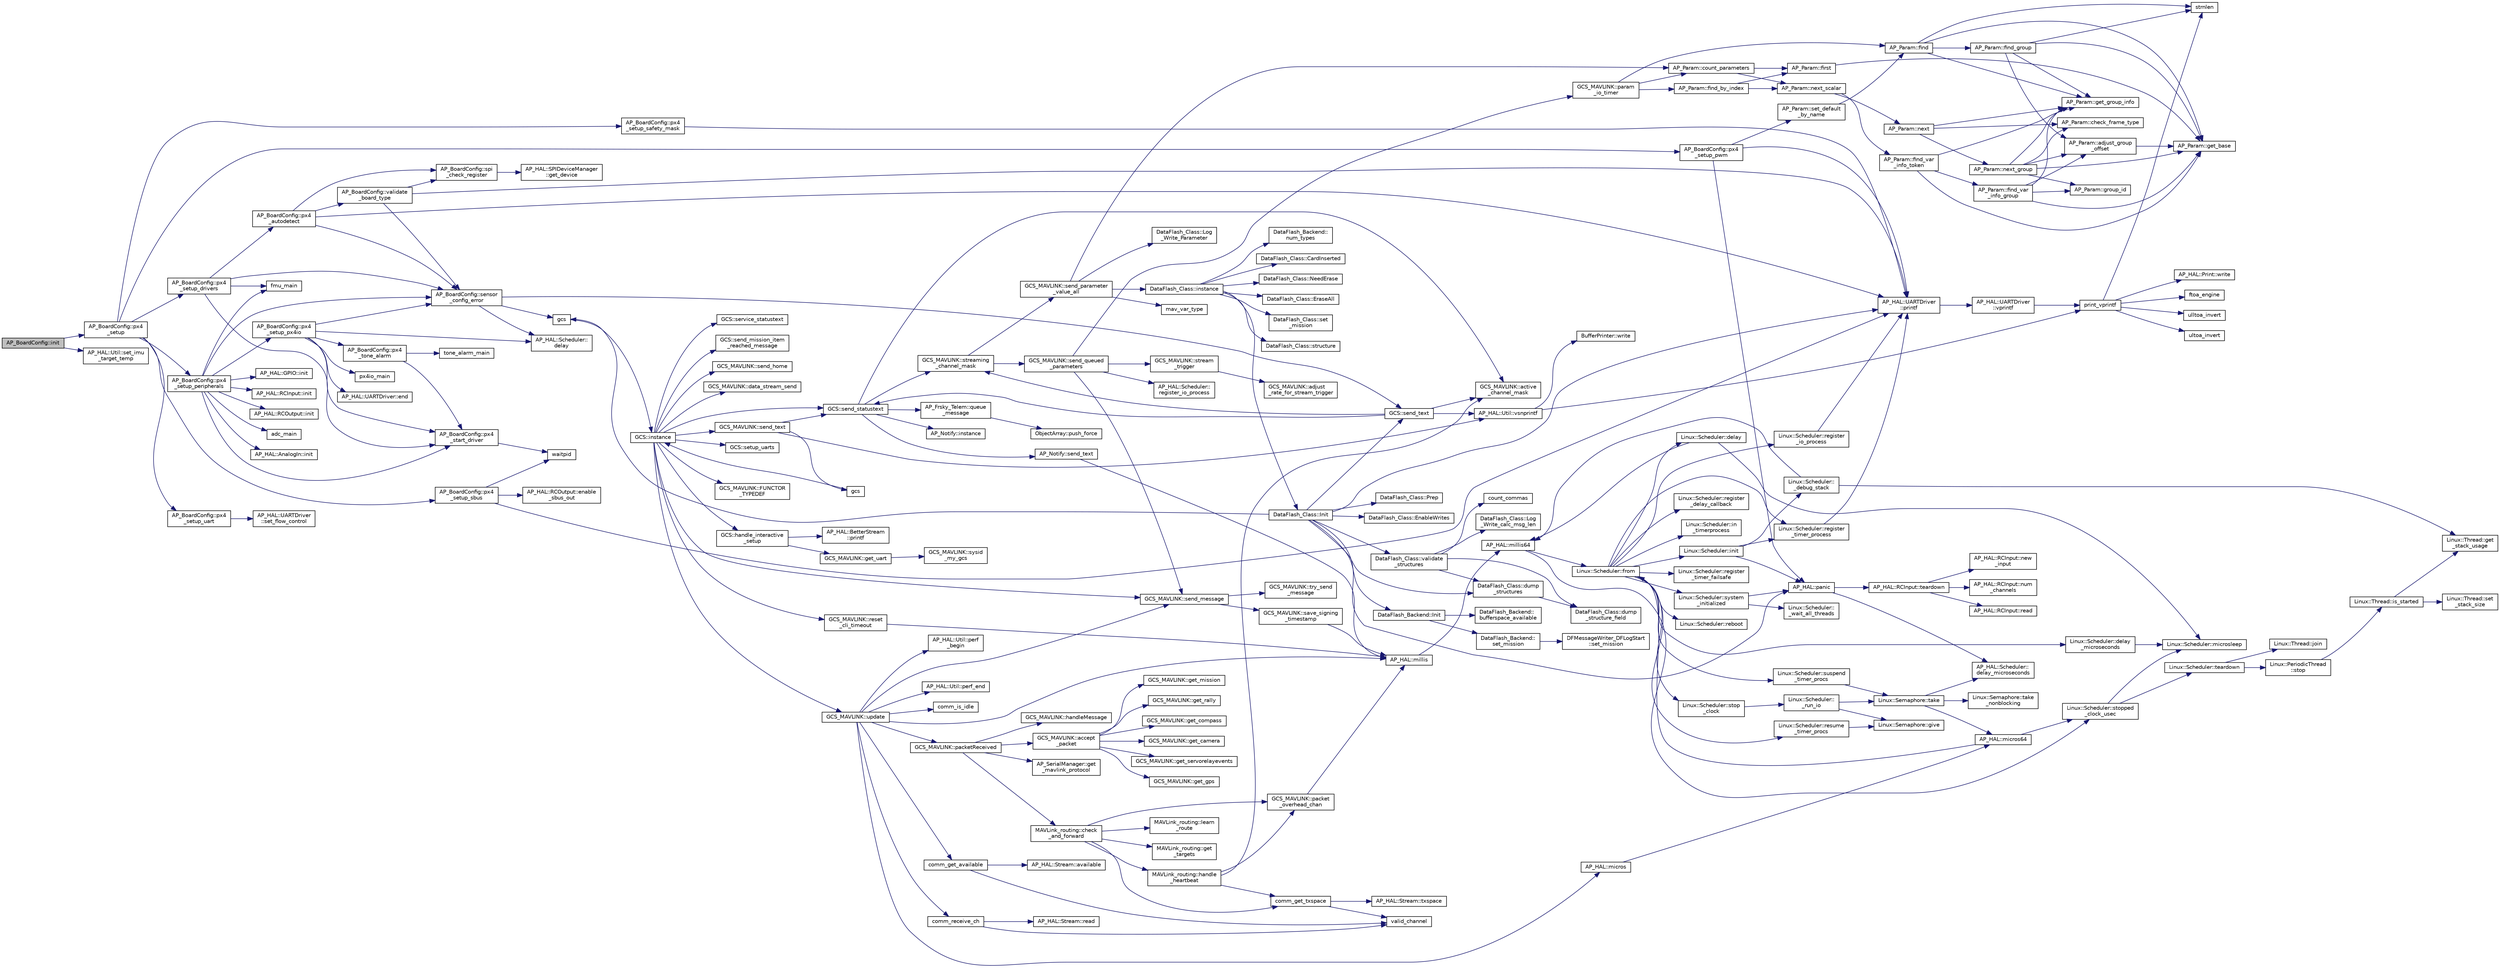 digraph "AP_BoardConfig::init"
{
 // INTERACTIVE_SVG=YES
  edge [fontname="Helvetica",fontsize="10",labelfontname="Helvetica",labelfontsize="10"];
  node [fontname="Helvetica",fontsize="10",shape=record];
  rankdir="LR";
  Node1 [label="AP_BoardConfig::init",height=0.2,width=0.4,color="black", fillcolor="grey75", style="filled", fontcolor="black"];
  Node1 -> Node2 [color="midnightblue",fontsize="10",style="solid",fontname="Helvetica"];
  Node2 [label="AP_BoardConfig::px4\l_setup",height=0.2,width=0.4,color="black", fillcolor="white", style="filled",URL="$classAP__BoardConfig.html#acc8c8524ca7415a823bb446a8a09d1f1"];
  Node2 -> Node3 [color="midnightblue",fontsize="10",style="solid",fontname="Helvetica"];
  Node3 [label="AP_BoardConfig::px4\l_setup_peripherals",height=0.2,width=0.4,color="black", fillcolor="white", style="filled",URL="$classAP__BoardConfig.html#abf10a9f4d43760ea3311c4bd22e6205f"];
  Node3 -> Node4 [color="midnightblue",fontsize="10",style="solid",fontname="Helvetica"];
  Node4 [label="AP_BoardConfig::px4\l_start_driver",height=0.2,width=0.4,color="black", fillcolor="white", style="filled",URL="$classAP__BoardConfig.html#aa4196422a112564ccbf73a187612161b"];
  Node4 -> Node5 [color="midnightblue",fontsize="10",style="solid",fontname="Helvetica"];
  Node5 [label="waitpid",height=0.2,width=0.4,color="black", fillcolor="white", style="filled",URL="$px4__drivers_8cpp.html#a67e33e859118467671c7d17a210d834b"];
  Node3 -> Node6 [color="midnightblue",fontsize="10",style="solid",fontname="Helvetica"];
  Node6 [label="adc_main",height=0.2,width=0.4,color="black", fillcolor="white", style="filled",URL="$px4__drivers_8cpp.html#a10cc30e1079081712184d166fe387a32"];
  Node3 -> Node7 [color="midnightblue",fontsize="10",style="solid",fontname="Helvetica"];
  Node7 [label="AP_HAL::AnalogIn::init",height=0.2,width=0.4,color="black", fillcolor="white", style="filled",URL="$classAP__HAL_1_1AnalogIn.html#ab77f4d405cd67ff9321b6d7db412ebbb"];
  Node3 -> Node8 [color="midnightblue",fontsize="10",style="solid",fontname="Helvetica"];
  Node8 [label="AP_BoardConfig::sensor\l_config_error",height=0.2,width=0.4,color="black", fillcolor="white", style="filled",URL="$classAP__BoardConfig.html#ab7d977aecbbe7090266bee755bf2cc32"];
  Node8 -> Node9 [color="midnightblue",fontsize="10",style="solid",fontname="Helvetica"];
  Node9 [label="gcs",height=0.2,width=0.4,color="black", fillcolor="white", style="filled",URL="$GCS_8h.html#a1d3cc361b864ddf64a44c12ab3bd044e"];
  Node9 -> Node10 [color="midnightblue",fontsize="10",style="solid",fontname="Helvetica"];
  Node10 [label="GCS::instance",height=0.2,width=0.4,color="black", fillcolor="white", style="filled",URL="$classGCS.html#ae4cc34bdfabd2de4587d3553e6b4582d"];
  Node10 -> Node11 [color="midnightblue",fontsize="10",style="solid",fontname="Helvetica"];
  Node11 [label="GCS_MAVLINK::send_text",height=0.2,width=0.4,color="black", fillcolor="white", style="filled",URL="$structGCS__MAVLINK.html#a4a140f70e82bd456931afdfe045d610b"];
  Node11 -> Node12 [color="midnightblue",fontsize="10",style="solid",fontname="Helvetica"];
  Node12 [label="AP_HAL::Util::vsnprintf",height=0.2,width=0.4,color="black", fillcolor="white", style="filled",URL="$classAP__HAL_1_1Util.html#ac57ef0a9815cd597ad5cab5d6c31c6c8"];
  Node12 -> Node13 [color="midnightblue",fontsize="10",style="solid",fontname="Helvetica"];
  Node13 [label="print_vprintf",height=0.2,width=0.4,color="black", fillcolor="white", style="filled",URL="$print__vprintf_8cpp.html#a1534eaeab54696df96975b56d9f49212"];
  Node13 -> Node14 [color="midnightblue",fontsize="10",style="solid",fontname="Helvetica"];
  Node14 [label="AP_HAL::Print::write",height=0.2,width=0.4,color="black", fillcolor="white", style="filled",URL="$classAP__HAL_1_1Print.html#acc65391952a43334f8f5c9bef341f501"];
  Node13 -> Node15 [color="midnightblue",fontsize="10",style="solid",fontname="Helvetica"];
  Node15 [label="ftoa_engine",height=0.2,width=0.4,color="black", fillcolor="white", style="filled",URL="$ftoa__engine_8cpp.html#a1c28234da8f20b43c85890d4bb452947"];
  Node13 -> Node16 [color="midnightblue",fontsize="10",style="solid",fontname="Helvetica"];
  Node16 [label="strnlen",height=0.2,width=0.4,color="black", fillcolor="white", style="filled",URL="$replace_8cpp.html#a880bcc7b85a09e6254691bebd5344b51"];
  Node13 -> Node17 [color="midnightblue",fontsize="10",style="solid",fontname="Helvetica"];
  Node17 [label="ulltoa_invert",height=0.2,width=0.4,color="black", fillcolor="white", style="filled",URL="$utoa__invert_8cpp.html#a34926f552460b47c414ec4d83b32815c"];
  Node13 -> Node18 [color="midnightblue",fontsize="10",style="solid",fontname="Helvetica"];
  Node18 [label="ultoa_invert",height=0.2,width=0.4,color="black", fillcolor="white", style="filled",URL="$utoa__invert_8cpp.html#a5d99bba8e697c1e11da489d88fca8559"];
  Node12 -> Node19 [color="midnightblue",fontsize="10",style="solid",fontname="Helvetica"];
  Node19 [label="BufferPrinter::write",height=0.2,width=0.4,color="black", fillcolor="white", style="filled",URL="$classBufferPrinter.html#a0b98d7f59a6591097d2011d68359b8a0"];
  Node11 -> Node20 [color="midnightblue",fontsize="10",style="solid",fontname="Helvetica"];
  Node20 [label="gcs",height=0.2,width=0.4,color="black", fillcolor="white", style="filled",URL="$GCS__Common_8cpp.html#a1d3cc361b864ddf64a44c12ab3bd044e"];
  Node20 -> Node10 [color="midnightblue",fontsize="10",style="solid",fontname="Helvetica"];
  Node11 -> Node21 [color="midnightblue",fontsize="10",style="solid",fontname="Helvetica"];
  Node21 [label="GCS::send_statustext",height=0.2,width=0.4,color="black", fillcolor="white", style="filled",URL="$classGCS.html#a313e604179053ea42415b1c9289f13cd"];
  Node21 -> Node22 [color="midnightblue",fontsize="10",style="solid",fontname="Helvetica"];
  Node22 [label="AP_Frsky_Telem::queue\l_message",height=0.2,width=0.4,color="black", fillcolor="white", style="filled",URL="$classAP__Frsky__Telem.html#aef21b9f33af863589feda48a23877380"];
  Node22 -> Node23 [color="midnightblue",fontsize="10",style="solid",fontname="Helvetica"];
  Node23 [label="ObjectArray::push_force",height=0.2,width=0.4,color="black", fillcolor="white", style="filled",URL="$classObjectArray.html#aec1630ad862991767b30ae80a71a26ea"];
  Node21 -> Node24 [color="midnightblue",fontsize="10",style="solid",fontname="Helvetica"];
  Node24 [label="GCS_MAVLINK::active\l_channel_mask",height=0.2,width=0.4,color="black", fillcolor="white", style="filled",URL="$structGCS__MAVLINK.html#acad5b4ab40c7b7486392f07193ce4190"];
  Node21 -> Node25 [color="midnightblue",fontsize="10",style="solid",fontname="Helvetica"];
  Node25 [label="GCS_MAVLINK::streaming\l_channel_mask",height=0.2,width=0.4,color="black", fillcolor="white", style="filled",URL="$structGCS__MAVLINK.html#af948c4a65f98679941885e2c7cc12ac5"];
  Node25 -> Node26 [color="midnightblue",fontsize="10",style="solid",fontname="Helvetica"];
  Node26 [label="GCS_MAVLINK::send_parameter\l_value_all",height=0.2,width=0.4,color="black", fillcolor="white", style="filled",URL="$structGCS__MAVLINK.html#a1b0f7429c8fb152e17cd5fc0ff0d9267"];
  Node26 -> Node27 [color="midnightblue",fontsize="10",style="solid",fontname="Helvetica"];
  Node27 [label="mav_var_type",height=0.2,width=0.4,color="black", fillcolor="white", style="filled",URL="$GCS__MAVLink_8cpp.html#a4952a82a239f8f856c59724eb66847a2"];
  Node26 -> Node28 [color="midnightblue",fontsize="10",style="solid",fontname="Helvetica"];
  Node28 [label="AP_Param::count_parameters",height=0.2,width=0.4,color="black", fillcolor="white", style="filled",URL="$classAP__Param.html#a0819a26c7b80edb7a245036d1303cc75"];
  Node28 -> Node29 [color="midnightblue",fontsize="10",style="solid",fontname="Helvetica"];
  Node29 [label="AP_Param::first",height=0.2,width=0.4,color="black", fillcolor="white", style="filled",URL="$classAP__Param.html#adc0c44f152f0e3cbb12703b2a58d8f6b"];
  Node29 -> Node30 [color="midnightblue",fontsize="10",style="solid",fontname="Helvetica"];
  Node30 [label="AP_Param::get_base",height=0.2,width=0.4,color="black", fillcolor="white", style="filled",URL="$classAP__Param.html#a1dcc7820ea51e29cfb762387a9212818"];
  Node28 -> Node31 [color="midnightblue",fontsize="10",style="solid",fontname="Helvetica"];
  Node31 [label="AP_Param::next_scalar",height=0.2,width=0.4,color="black", fillcolor="white", style="filled",URL="$classAP__Param.html#a8cf8477edefdb6a0b2173d8229894173"];
  Node31 -> Node32 [color="midnightblue",fontsize="10",style="solid",fontname="Helvetica"];
  Node32 [label="AP_Param::next",height=0.2,width=0.4,color="black", fillcolor="white", style="filled",URL="$classAP__Param.html#ae329f47d0829a6ca578562fbec2d7383"];
  Node32 -> Node33 [color="midnightblue",fontsize="10",style="solid",fontname="Helvetica"];
  Node33 [label="AP_Param::check_frame_type",height=0.2,width=0.4,color="black", fillcolor="white", style="filled",URL="$classAP__Param.html#af535cde8cb54b9c361e199b2161980e7"];
  Node32 -> Node34 [color="midnightblue",fontsize="10",style="solid",fontname="Helvetica"];
  Node34 [label="AP_Param::get_group_info",height=0.2,width=0.4,color="black", fillcolor="white", style="filled",URL="$classAP__Param.html#a69baa95e011c7a8c4a29625c558c5501",tooltip="get group_info pointer based on flags "];
  Node32 -> Node35 [color="midnightblue",fontsize="10",style="solid",fontname="Helvetica"];
  Node35 [label="AP_Param::next_group",height=0.2,width=0.4,color="black", fillcolor="white", style="filled",URL="$classAP__Param.html#a17601b9ec7791da2904e07683e059e11"];
  Node35 -> Node33 [color="midnightblue",fontsize="10",style="solid",fontname="Helvetica"];
  Node35 -> Node34 [color="midnightblue",fontsize="10",style="solid",fontname="Helvetica"];
  Node35 -> Node36 [color="midnightblue",fontsize="10",style="solid",fontname="Helvetica"];
  Node36 [label="AP_Param::adjust_group\l_offset",height=0.2,width=0.4,color="black", fillcolor="white", style="filled",URL="$classAP__Param.html#aa8b43d95bca6adbf5497e8102cf73857"];
  Node36 -> Node30 [color="midnightblue",fontsize="10",style="solid",fontname="Helvetica"];
  Node35 -> Node37 [color="midnightblue",fontsize="10",style="solid",fontname="Helvetica"];
  Node37 [label="AP_Param::group_id",height=0.2,width=0.4,color="black", fillcolor="white", style="filled",URL="$classAP__Param.html#a90f6be43b427d44475380211164f8292"];
  Node35 -> Node30 [color="midnightblue",fontsize="10",style="solid",fontname="Helvetica"];
  Node31 -> Node38 [color="midnightblue",fontsize="10",style="solid",fontname="Helvetica"];
  Node38 [label="AP_Param::find_var\l_info_token",height=0.2,width=0.4,color="black", fillcolor="white", style="filled",URL="$classAP__Param.html#aa2638d3b9db28506452fc121c7faa7ff"];
  Node38 -> Node30 [color="midnightblue",fontsize="10",style="solid",fontname="Helvetica"];
  Node38 -> Node34 [color="midnightblue",fontsize="10",style="solid",fontname="Helvetica"];
  Node38 -> Node39 [color="midnightblue",fontsize="10",style="solid",fontname="Helvetica"];
  Node39 [label="AP_Param::find_var\l_info_group",height=0.2,width=0.4,color="black", fillcolor="white", style="filled",URL="$classAP__Param.html#a0a5b0b035c7d17569e4a814f20f00985"];
  Node39 -> Node30 [color="midnightblue",fontsize="10",style="solid",fontname="Helvetica"];
  Node39 -> Node34 [color="midnightblue",fontsize="10",style="solid",fontname="Helvetica"];
  Node39 -> Node36 [color="midnightblue",fontsize="10",style="solid",fontname="Helvetica"];
  Node39 -> Node37 [color="midnightblue",fontsize="10",style="solid",fontname="Helvetica"];
  Node26 -> Node40 [color="midnightblue",fontsize="10",style="solid",fontname="Helvetica"];
  Node40 [label="DataFlash_Class::instance",height=0.2,width=0.4,color="black", fillcolor="white", style="filled",URL="$classDataFlash__Class.html#af898b7f68e05b5d2a6eaf53d2c178983"];
  Node40 -> Node41 [color="midnightblue",fontsize="10",style="solid",fontname="Helvetica"];
  Node41 [label="DataFlash_Class::set\l_mission",height=0.2,width=0.4,color="black", fillcolor="white", style="filled",URL="$classDataFlash__Class.html#a95bf3cac993c1ee326acc6447e99d875"];
  Node40 -> Node42 [color="midnightblue",fontsize="10",style="solid",fontname="Helvetica"];
  Node42 [label="DataFlash_Class::Init",height=0.2,width=0.4,color="black", fillcolor="white", style="filled",URL="$classDataFlash__Class.html#aabebe7ff9db07e2890274fceaa81b063"];
  Node42 -> Node9 [color="midnightblue",fontsize="10",style="solid",fontname="Helvetica"];
  Node42 -> Node43 [color="midnightblue",fontsize="10",style="solid",fontname="Helvetica"];
  Node43 [label="GCS::send_text",height=0.2,width=0.4,color="black", fillcolor="white", style="filled",URL="$classGCS.html#a9866f3484283db744409e40719cef765"];
  Node43 -> Node12 [color="midnightblue",fontsize="10",style="solid",fontname="Helvetica"];
  Node43 -> Node21 [color="midnightblue",fontsize="10",style="solid",fontname="Helvetica"];
  Node43 -> Node24 [color="midnightblue",fontsize="10",style="solid",fontname="Helvetica"];
  Node43 -> Node25 [color="midnightblue",fontsize="10",style="solid",fontname="Helvetica"];
  Node42 -> Node44 [color="midnightblue",fontsize="10",style="solid",fontname="Helvetica"];
  Node44 [label="DataFlash_Class::validate\l_structures",height=0.2,width=0.4,color="black", fillcolor="white", style="filled",URL="$classDataFlash__Class.html#a7193ed9ff821c5c537bc8d68c8b53cbc"];
  Node44 -> Node45 [color="midnightblue",fontsize="10",style="solid",fontname="Helvetica"];
  Node45 [label="count_commas",height=0.2,width=0.4,color="black", fillcolor="white", style="filled",URL="$DataFlash_8cpp.html#a6c29cfdd6f10b5426f57e67da4d1263a",tooltip="return the number of commas present in string "];
  Node44 -> Node46 [color="midnightblue",fontsize="10",style="solid",fontname="Helvetica"];
  Node46 [label="DataFlash_Class::Log\l_Write_calc_msg_len",height=0.2,width=0.4,color="black", fillcolor="white", style="filled",URL="$classDataFlash__Class.html#a474e87959e63149998c6e28e4f723f1b"];
  Node44 -> Node47 [color="midnightblue",fontsize="10",style="solid",fontname="Helvetica"];
  Node47 [label="DataFlash_Class::dump\l_structure_field",height=0.2,width=0.4,color="black", fillcolor="white", style="filled",URL="$classDataFlash__Class.html#a90ed3e76e30196abd83824a4cddb465f",tooltip="pretty-print field information from a log structure "];
  Node44 -> Node48 [color="midnightblue",fontsize="10",style="solid",fontname="Helvetica"];
  Node48 [label="DataFlash_Class::dump\l_structures",height=0.2,width=0.4,color="black", fillcolor="white", style="filled",URL="$classDataFlash__Class.html#a4e8559ffac5b33cfd3e4a39b78d2ff50"];
  Node48 -> Node47 [color="midnightblue",fontsize="10",style="solid",fontname="Helvetica"];
  Node42 -> Node48 [color="midnightblue",fontsize="10",style="solid",fontname="Helvetica"];
  Node42 -> Node49 [color="midnightblue",fontsize="10",style="solid",fontname="Helvetica"];
  Node49 [label="AP_HAL::panic",height=0.2,width=0.4,color="black", fillcolor="white", style="filled",URL="$namespaceAP__HAL.html#a71832f03d849a0c088f04fc98d3c8143"];
  Node49 -> Node50 [color="midnightblue",fontsize="10",style="solid",fontname="Helvetica"];
  Node50 [label="AP_HAL::RCInput::teardown",height=0.2,width=0.4,color="black", fillcolor="white", style="filled",URL="$classAP__HAL_1_1RCInput.html#a2bea13d38f2b9ae8bf5193a3a69f0a31"];
  Node50 -> Node51 [color="midnightblue",fontsize="10",style="solid",fontname="Helvetica"];
  Node51 [label="AP_HAL::RCInput::new\l_input",height=0.2,width=0.4,color="black", fillcolor="white", style="filled",URL="$classAP__HAL_1_1RCInput.html#aee1fade33080edef83dd7db0fad0f7da"];
  Node50 -> Node52 [color="midnightblue",fontsize="10",style="solid",fontname="Helvetica"];
  Node52 [label="AP_HAL::RCInput::num\l_channels",height=0.2,width=0.4,color="black", fillcolor="white", style="filled",URL="$classAP__HAL_1_1RCInput.html#ae55f959c6115c1f41783af3a2b6c4fcd"];
  Node50 -> Node53 [color="midnightblue",fontsize="10",style="solid",fontname="Helvetica"];
  Node53 [label="AP_HAL::RCInput::read",height=0.2,width=0.4,color="black", fillcolor="white", style="filled",URL="$classAP__HAL_1_1RCInput.html#a078fd7e6d2e6a899009ec674a8e03498"];
  Node49 -> Node54 [color="midnightblue",fontsize="10",style="solid",fontname="Helvetica"];
  Node54 [label="AP_HAL::Scheduler::\ldelay_microseconds",height=0.2,width=0.4,color="black", fillcolor="white", style="filled",URL="$classAP__HAL_1_1Scheduler.html#a78c4f1b1f192ac1c99544b6cc8f099b0"];
  Node42 -> Node55 [color="midnightblue",fontsize="10",style="solid",fontname="Helvetica"];
  Node55 [label="AP_HAL::UARTDriver\l::printf",height=0.2,width=0.4,color="black", fillcolor="white", style="filled",URL="$classAP__HAL_1_1UARTDriver.html#a6ceedc792594e59fc7d80b39a435f027"];
  Node55 -> Node56 [color="midnightblue",fontsize="10",style="solid",fontname="Helvetica"];
  Node56 [label="AP_HAL::UARTDriver\l::vprintf",height=0.2,width=0.4,color="black", fillcolor="white", style="filled",URL="$classAP__HAL_1_1UARTDriver.html#aa8abfb6d6641299472c29ac1edde559f"];
  Node56 -> Node13 [color="midnightblue",fontsize="10",style="solid",fontname="Helvetica"];
  Node42 -> Node57 [color="midnightblue",fontsize="10",style="solid",fontname="Helvetica"];
  Node57 [label="DataFlash_Backend::Init",height=0.2,width=0.4,color="black", fillcolor="white", style="filled",URL="$classDataFlash__Backend.html#aff10c329f79c1bdaedbc6fdf4028c2a5"];
  Node57 -> Node58 [color="midnightblue",fontsize="10",style="solid",fontname="Helvetica"];
  Node58 [label="DataFlash_Backend::\lset_mission",height=0.2,width=0.4,color="black", fillcolor="white", style="filled",URL="$classDataFlash__Backend.html#a0d81b33bb8560bac27b7395e58045a76"];
  Node58 -> Node59 [color="midnightblue",fontsize="10",style="solid",fontname="Helvetica"];
  Node59 [label="DFMessageWriter_DFLogStart\l::set_mission",height=0.2,width=0.4,color="black", fillcolor="white", style="filled",URL="$classDFMessageWriter__DFLogStart.html#a8584b1fa0775b7ff593a1760f5461074"];
  Node57 -> Node60 [color="midnightblue",fontsize="10",style="solid",fontname="Helvetica"];
  Node60 [label="DataFlash_Backend::\lbufferspace_available",height=0.2,width=0.4,color="black", fillcolor="white", style="filled",URL="$classDataFlash__Backend.html#a225465cb83db429757bbbf224796ed8f"];
  Node42 -> Node61 [color="midnightblue",fontsize="10",style="solid",fontname="Helvetica"];
  Node61 [label="DataFlash_Class::Prep",height=0.2,width=0.4,color="black", fillcolor="white", style="filled",URL="$classDataFlash__Class.html#a65077b33c55004bee38cd4a6ca6ae489"];
  Node42 -> Node62 [color="midnightblue",fontsize="10",style="solid",fontname="Helvetica"];
  Node62 [label="DataFlash_Class::EnableWrites",height=0.2,width=0.4,color="black", fillcolor="white", style="filled",URL="$classDataFlash__Class.html#ae85a3c49d2883b975376baaab5ab958f"];
  Node40 -> Node63 [color="midnightblue",fontsize="10",style="solid",fontname="Helvetica"];
  Node63 [label="DataFlash_Class::structure",height=0.2,width=0.4,color="black", fillcolor="white", style="filled",URL="$classDataFlash__Class.html#a7ac0e748bbc5c6e72645bb6245257600"];
  Node40 -> Node64 [color="midnightblue",fontsize="10",style="solid",fontname="Helvetica"];
  Node64 [label="DataFlash_Backend::\lnum_types",height=0.2,width=0.4,color="black", fillcolor="white", style="filled",URL="$classDataFlash__Backend.html#a33e7a1703d68bd91ac6782bb10b209f8"];
  Node40 -> Node65 [color="midnightblue",fontsize="10",style="solid",fontname="Helvetica"];
  Node65 [label="DataFlash_Class::CardInserted",height=0.2,width=0.4,color="black", fillcolor="white", style="filled",URL="$classDataFlash__Class.html#a1d18bc15f196f1deb794f9ebd4878da8"];
  Node40 -> Node66 [color="midnightblue",fontsize="10",style="solid",fontname="Helvetica"];
  Node66 [label="DataFlash_Class::NeedErase",height=0.2,width=0.4,color="black", fillcolor="white", style="filled",URL="$classDataFlash__Class.html#a803c6dd673a2eaac58eea2012e57ea17"];
  Node40 -> Node67 [color="midnightblue",fontsize="10",style="solid",fontname="Helvetica"];
  Node67 [label="DataFlash_Class::EraseAll",height=0.2,width=0.4,color="black", fillcolor="white", style="filled",URL="$classDataFlash__Class.html#a53a4a975a3813e9f58ddaaa3b5865a4a"];
  Node26 -> Node68 [color="midnightblue",fontsize="10",style="solid",fontname="Helvetica"];
  Node68 [label="DataFlash_Class::Log\l_Write_Parameter",height=0.2,width=0.4,color="black", fillcolor="white", style="filled",URL="$classDataFlash__Class.html#a488ee9ba241f827fcb979dbccfdab76d"];
  Node25 -> Node69 [color="midnightblue",fontsize="10",style="solid",fontname="Helvetica"];
  Node69 [label="GCS_MAVLINK::send_queued\l_parameters",height=0.2,width=0.4,color="black", fillcolor="white", style="filled",URL="$structGCS__MAVLINK.html#a44943b0751244617b9c32c9f0af6a059"];
  Node69 -> Node70 [color="midnightblue",fontsize="10",style="solid",fontname="Helvetica"];
  Node70 [label="AP_HAL::Scheduler::\lregister_io_process",height=0.2,width=0.4,color="black", fillcolor="white", style="filled",URL="$classAP__HAL_1_1Scheduler.html#a51a2227b617f47e9638d7feb6cfdaba4"];
  Node69 -> Node71 [color="midnightblue",fontsize="10",style="solid",fontname="Helvetica"];
  Node71 [label="GCS_MAVLINK::param\l_io_timer",height=0.2,width=0.4,color="black", fillcolor="white", style="filled",URL="$structGCS__MAVLINK.html#aa618589386d5c8d7fd3ff554a3d91600"];
  Node71 -> Node28 [color="midnightblue",fontsize="10",style="solid",fontname="Helvetica"];
  Node71 -> Node72 [color="midnightblue",fontsize="10",style="solid",fontname="Helvetica"];
  Node72 [label="AP_Param::find_by_index",height=0.2,width=0.4,color="black", fillcolor="white", style="filled",URL="$classAP__Param.html#acab771c52831e63c3985007ff9f59330"];
  Node72 -> Node29 [color="midnightblue",fontsize="10",style="solid",fontname="Helvetica"];
  Node72 -> Node31 [color="midnightblue",fontsize="10",style="solid",fontname="Helvetica"];
  Node71 -> Node73 [color="midnightblue",fontsize="10",style="solid",fontname="Helvetica"];
  Node73 [label="AP_Param::find",height=0.2,width=0.4,color="black", fillcolor="white", style="filled",URL="$classAP__Param.html#a3e646a4ec73842265e47d9ccfe0ced9d"];
  Node73 -> Node16 [color="midnightblue",fontsize="10",style="solid",fontname="Helvetica"];
  Node73 -> Node34 [color="midnightblue",fontsize="10",style="solid",fontname="Helvetica"];
  Node73 -> Node74 [color="midnightblue",fontsize="10",style="solid",fontname="Helvetica"];
  Node74 [label="AP_Param::find_group",height=0.2,width=0.4,color="black", fillcolor="white", style="filled",URL="$classAP__Param.html#a6d02e2c94f578782f8f68ef0fec7a43d"];
  Node74 -> Node34 [color="midnightblue",fontsize="10",style="solid",fontname="Helvetica"];
  Node74 -> Node36 [color="midnightblue",fontsize="10",style="solid",fontname="Helvetica"];
  Node74 -> Node30 [color="midnightblue",fontsize="10",style="solid",fontname="Helvetica"];
  Node74 -> Node16 [color="midnightblue",fontsize="10",style="solid",fontname="Helvetica"];
  Node73 -> Node30 [color="midnightblue",fontsize="10",style="solid",fontname="Helvetica"];
  Node69 -> Node75 [color="midnightblue",fontsize="10",style="solid",fontname="Helvetica"];
  Node75 [label="GCS_MAVLINK::stream\l_trigger",height=0.2,width=0.4,color="black", fillcolor="white", style="filled",URL="$structGCS__MAVLINK.html#a651481da1e7defa4b9e88ad4a188421e"];
  Node75 -> Node76 [color="midnightblue",fontsize="10",style="solid",fontname="Helvetica"];
  Node76 [label="GCS_MAVLINK::adjust\l_rate_for_stream_trigger",height=0.2,width=0.4,color="black", fillcolor="white", style="filled",URL="$structGCS__MAVLINK.html#a5ac060854c41f1df8f2435168b89746e"];
  Node69 -> Node77 [color="midnightblue",fontsize="10",style="solid",fontname="Helvetica"];
  Node77 [label="GCS_MAVLINK::send_message",height=0.2,width=0.4,color="black", fillcolor="white", style="filled",URL="$structGCS__MAVLINK.html#a4902306dab46ff02b2296f99eb1f1c9c"];
  Node77 -> Node78 [color="midnightblue",fontsize="10",style="solid",fontname="Helvetica"];
  Node78 [label="GCS_MAVLINK::save_signing\l_timestamp",height=0.2,width=0.4,color="black", fillcolor="white", style="filled",URL="$structGCS__MAVLINK.html#a557b471724d4f126458757e0c4f54e78"];
  Node78 -> Node79 [color="midnightblue",fontsize="10",style="solid",fontname="Helvetica"];
  Node79 [label="AP_HAL::millis",height=0.2,width=0.4,color="black", fillcolor="white", style="filled",URL="$namespaceAP__HAL.html#a77dffbb18891996280308e21316ec186"];
  Node79 -> Node80 [color="midnightblue",fontsize="10",style="solid",fontname="Helvetica"];
  Node80 [label="AP_HAL::millis64",height=0.2,width=0.4,color="black", fillcolor="white", style="filled",URL="$namespaceAP__HAL.html#a59336c5fceaf28a76d1df1581a87a25d"];
  Node80 -> Node81 [color="midnightblue",fontsize="10",style="solid",fontname="Helvetica"];
  Node81 [label="Linux::Scheduler::from",height=0.2,width=0.4,color="black", fillcolor="white", style="filled",URL="$classLinux_1_1Scheduler.html#a53ecaae0fdc72f85bd57c4b0cff93653"];
  Node81 -> Node82 [color="midnightblue",fontsize="10",style="solid",fontname="Helvetica"];
  Node82 [label="Linux::Scheduler::init",height=0.2,width=0.4,color="black", fillcolor="white", style="filled",URL="$classLinux_1_1Scheduler.html#a3d77c332e051c28c83fb07757e7100bd"];
  Node82 -> Node49 [color="midnightblue",fontsize="10",style="solid",fontname="Helvetica"];
  Node82 -> Node83 [color="midnightblue",fontsize="10",style="solid",fontname="Helvetica"];
  Node83 [label="Linux::Scheduler::register\l_timer_process",height=0.2,width=0.4,color="black", fillcolor="white", style="filled",URL="$classLinux_1_1Scheduler.html#a02a34a123dfebaf360f7010745e1e646"];
  Node83 -> Node55 [color="midnightblue",fontsize="10",style="solid",fontname="Helvetica"];
  Node82 -> Node84 [color="midnightblue",fontsize="10",style="solid",fontname="Helvetica"];
  Node84 [label="Linux::Scheduler::\l_debug_stack",height=0.2,width=0.4,color="black", fillcolor="white", style="filled",URL="$classLinux_1_1Scheduler.html#a163eb7b285c95b1b1d036fc61d723910"];
  Node84 -> Node80 [color="midnightblue",fontsize="10",style="solid",fontname="Helvetica"];
  Node84 -> Node85 [color="midnightblue",fontsize="10",style="solid",fontname="Helvetica"];
  Node85 [label="Linux::Thread::get\l_stack_usage",height=0.2,width=0.4,color="black", fillcolor="white", style="filled",URL="$classLinux_1_1Thread.html#a6884970a0811ae21953c57fb98aa6e96"];
  Node81 -> Node86 [color="midnightblue",fontsize="10",style="solid",fontname="Helvetica"];
  Node86 [label="Linux::Scheduler::delay",height=0.2,width=0.4,color="black", fillcolor="white", style="filled",URL="$classLinux_1_1Scheduler.html#a14f3239ecbb9889823b20dc9de655c2f"];
  Node86 -> Node80 [color="midnightblue",fontsize="10",style="solid",fontname="Helvetica"];
  Node86 -> Node87 [color="midnightblue",fontsize="10",style="solid",fontname="Helvetica"];
  Node87 [label="Linux::Scheduler::microsleep",height=0.2,width=0.4,color="black", fillcolor="white", style="filled",URL="$classLinux_1_1Scheduler.html#a647872aff158b510c56862f51f951538"];
  Node81 -> Node88 [color="midnightblue",fontsize="10",style="solid",fontname="Helvetica"];
  Node88 [label="Linux::Scheduler::delay\l_microseconds",height=0.2,width=0.4,color="black", fillcolor="white", style="filled",URL="$classLinux_1_1Scheduler.html#a4cffd5bcba0175bf49c7aa75ff3bf09a"];
  Node88 -> Node87 [color="midnightblue",fontsize="10",style="solid",fontname="Helvetica"];
  Node81 -> Node89 [color="midnightblue",fontsize="10",style="solid",fontname="Helvetica"];
  Node89 [label="Linux::Scheduler::register\l_delay_callback",height=0.2,width=0.4,color="black", fillcolor="white", style="filled",URL="$classLinux_1_1Scheduler.html#a5cb50b637d5fd3e5f9220bc23db0fb3f"];
  Node81 -> Node83 [color="midnightblue",fontsize="10",style="solid",fontname="Helvetica"];
  Node81 -> Node90 [color="midnightblue",fontsize="10",style="solid",fontname="Helvetica"];
  Node90 [label="Linux::Scheduler::register\l_io_process",height=0.2,width=0.4,color="black", fillcolor="white", style="filled",URL="$classLinux_1_1Scheduler.html#aa2be97cb8686d72cc322fb38f69a940c"];
  Node90 -> Node55 [color="midnightblue",fontsize="10",style="solid",fontname="Helvetica"];
  Node81 -> Node91 [color="midnightblue",fontsize="10",style="solid",fontname="Helvetica"];
  Node91 [label="Linux::Scheduler::suspend\l_timer_procs",height=0.2,width=0.4,color="black", fillcolor="white", style="filled",URL="$classLinux_1_1Scheduler.html#abba967d02c28cb0b16a7cebbff9bc6d6"];
  Node91 -> Node92 [color="midnightblue",fontsize="10",style="solid",fontname="Helvetica"];
  Node92 [label="Linux::Semaphore::take",height=0.2,width=0.4,color="black", fillcolor="white", style="filled",URL="$classLinux_1_1Semaphore.html#afc4c8706abb7e68aa4001ea372dc614e"];
  Node92 -> Node93 [color="midnightblue",fontsize="10",style="solid",fontname="Helvetica"];
  Node93 [label="Linux::Semaphore::take\l_nonblocking",height=0.2,width=0.4,color="black", fillcolor="white", style="filled",URL="$classLinux_1_1Semaphore.html#a561b4f40f3a76335f1a686c2aed526f9"];
  Node92 -> Node94 [color="midnightblue",fontsize="10",style="solid",fontname="Helvetica"];
  Node94 [label="AP_HAL::micros64",height=0.2,width=0.4,color="black", fillcolor="white", style="filled",URL="$namespaceAP__HAL.html#a7aa0ce7625c9680e30ff4a99940907a5"];
  Node94 -> Node81 [color="midnightblue",fontsize="10",style="solid",fontname="Helvetica"];
  Node94 -> Node95 [color="midnightblue",fontsize="10",style="solid",fontname="Helvetica"];
  Node95 [label="Linux::Scheduler::stopped\l_clock_usec",height=0.2,width=0.4,color="black", fillcolor="white", style="filled",URL="$classLinux_1_1Scheduler.html#a682b4c34f330f66db5ab4aa5d96e13f9"];
  Node95 -> Node87 [color="midnightblue",fontsize="10",style="solid",fontname="Helvetica"];
  Node95 -> Node96 [color="midnightblue",fontsize="10",style="solid",fontname="Helvetica"];
  Node96 [label="Linux::Scheduler::teardown",height=0.2,width=0.4,color="black", fillcolor="white", style="filled",URL="$classLinux_1_1Scheduler.html#ab373a83d818679432520ea881044b2a7"];
  Node96 -> Node97 [color="midnightblue",fontsize="10",style="solid",fontname="Helvetica"];
  Node97 [label="Linux::PeriodicThread\l::stop",height=0.2,width=0.4,color="black", fillcolor="white", style="filled",URL="$classLinux_1_1PeriodicThread.html#a136aaf6e713f63b246fc4a2905e6e9a1"];
  Node97 -> Node98 [color="midnightblue",fontsize="10",style="solid",fontname="Helvetica"];
  Node98 [label="Linux::Thread::is_started",height=0.2,width=0.4,color="black", fillcolor="white", style="filled",URL="$classLinux_1_1Thread.html#a240d7b48a9a8eb43638f67295a1819e5"];
  Node98 -> Node85 [color="midnightblue",fontsize="10",style="solid",fontname="Helvetica"];
  Node98 -> Node99 [color="midnightblue",fontsize="10",style="solid",fontname="Helvetica"];
  Node99 [label="Linux::Thread::set\l_stack_size",height=0.2,width=0.4,color="black", fillcolor="white", style="filled",URL="$classLinux_1_1Thread.html#a8d3282b714faaf68eae534e9276419f0"];
  Node96 -> Node100 [color="midnightblue",fontsize="10",style="solid",fontname="Helvetica"];
  Node100 [label="Linux::Thread::join",height=0.2,width=0.4,color="black", fillcolor="white", style="filled",URL="$classLinux_1_1Thread.html#a32b7d184279634922e2f3b23b584fbcd"];
  Node92 -> Node54 [color="midnightblue",fontsize="10",style="solid",fontname="Helvetica"];
  Node81 -> Node101 [color="midnightblue",fontsize="10",style="solid",fontname="Helvetica"];
  Node101 [label="Linux::Scheduler::resume\l_timer_procs",height=0.2,width=0.4,color="black", fillcolor="white", style="filled",URL="$classLinux_1_1Scheduler.html#aee4e701b92cb4721c4de1bfcdcded70c"];
  Node101 -> Node102 [color="midnightblue",fontsize="10",style="solid",fontname="Helvetica"];
  Node102 [label="Linux::Semaphore::give",height=0.2,width=0.4,color="black", fillcolor="white", style="filled",URL="$classLinux_1_1Semaphore.html#a216f91636f64b57b59d43ef64af91624"];
  Node81 -> Node103 [color="midnightblue",fontsize="10",style="solid",fontname="Helvetica"];
  Node103 [label="Linux::Scheduler::in\l_timerprocess",height=0.2,width=0.4,color="black", fillcolor="white", style="filled",URL="$classLinux_1_1Scheduler.html#af23753e7c6bfa97553db215a64235455"];
  Node81 -> Node104 [color="midnightblue",fontsize="10",style="solid",fontname="Helvetica"];
  Node104 [label="Linux::Scheduler::register\l_timer_failsafe",height=0.2,width=0.4,color="black", fillcolor="white", style="filled",URL="$classLinux_1_1Scheduler.html#ac193459e3575c7a0588fdc72250c2044"];
  Node81 -> Node105 [color="midnightblue",fontsize="10",style="solid",fontname="Helvetica"];
  Node105 [label="Linux::Scheduler::system\l_initialized",height=0.2,width=0.4,color="black", fillcolor="white", style="filled",URL="$classLinux_1_1Scheduler.html#ad6070a7ee637adf5101b1e6b6efbf8f6"];
  Node105 -> Node49 [color="midnightblue",fontsize="10",style="solid",fontname="Helvetica"];
  Node105 -> Node106 [color="midnightblue",fontsize="10",style="solid",fontname="Helvetica"];
  Node106 [label="Linux::Scheduler::\l_wait_all_threads",height=0.2,width=0.4,color="black", fillcolor="white", style="filled",URL="$classLinux_1_1Scheduler.html#ac52c8da3f1f4fd79c50bd64379daf399"];
  Node81 -> Node107 [color="midnightblue",fontsize="10",style="solid",fontname="Helvetica"];
  Node107 [label="Linux::Scheduler::reboot",height=0.2,width=0.4,color="black", fillcolor="white", style="filled",URL="$classLinux_1_1Scheduler.html#ae72cfa66c849ffd882ef518c35c71e69"];
  Node81 -> Node108 [color="midnightblue",fontsize="10",style="solid",fontname="Helvetica"];
  Node108 [label="Linux::Scheduler::stop\l_clock",height=0.2,width=0.4,color="black", fillcolor="white", style="filled",URL="$classLinux_1_1Scheduler.html#a392aebafcdfe9a812e4db4b7a9dcce9c"];
  Node108 -> Node109 [color="midnightblue",fontsize="10",style="solid",fontname="Helvetica"];
  Node109 [label="Linux::Scheduler::\l_run_io",height=0.2,width=0.4,color="black", fillcolor="white", style="filled",URL="$classLinux_1_1Scheduler.html#a70b024d7d0886bf47b46cc3ee310d638"];
  Node109 -> Node92 [color="midnightblue",fontsize="10",style="solid",fontname="Helvetica"];
  Node109 -> Node102 [color="midnightblue",fontsize="10",style="solid",fontname="Helvetica"];
  Node80 -> Node95 [color="midnightblue",fontsize="10",style="solid",fontname="Helvetica"];
  Node77 -> Node110 [color="midnightblue",fontsize="10",style="solid",fontname="Helvetica"];
  Node110 [label="GCS_MAVLINK::try_send\l_message",height=0.2,width=0.4,color="black", fillcolor="white", style="filled",URL="$structGCS__MAVLINK.html#a0870d4c6246a091f33aec4d5293b38b0"];
  Node21 -> Node111 [color="midnightblue",fontsize="10",style="solid",fontname="Helvetica"];
  Node111 [label="AP_Notify::instance",height=0.2,width=0.4,color="black", fillcolor="white", style="filled",URL="$classAP__Notify.html#ac913e4fc6f8fa6a1e0a9b92b93fe7ab1"];
  Node21 -> Node112 [color="midnightblue",fontsize="10",style="solid",fontname="Helvetica"];
  Node112 [label="AP_Notify::send_text",height=0.2,width=0.4,color="black", fillcolor="white", style="filled",URL="$classAP__Notify.html#a0f38b9b4be211e200675dd048c81f500"];
  Node112 -> Node79 [color="midnightblue",fontsize="10",style="solid",fontname="Helvetica"];
  Node10 -> Node21 [color="midnightblue",fontsize="10",style="solid",fontname="Helvetica"];
  Node10 -> Node113 [color="midnightblue",fontsize="10",style="solid",fontname="Helvetica"];
  Node113 [label="GCS::service_statustext",height=0.2,width=0.4,color="black", fillcolor="white", style="filled",URL="$classGCS.html#a824e538eff6cbf7c9074840600fbf6ff"];
  Node10 -> Node114 [color="midnightblue",fontsize="10",style="solid",fontname="Helvetica"];
  Node114 [label="GCS_MAVLINK::reset\l_cli_timeout",height=0.2,width=0.4,color="black", fillcolor="white", style="filled",URL="$structGCS__MAVLINK.html#af5e92e687223f8a102363b90f325e612"];
  Node114 -> Node79 [color="midnightblue",fontsize="10",style="solid",fontname="Helvetica"];
  Node10 -> Node77 [color="midnightblue",fontsize="10",style="solid",fontname="Helvetica"];
  Node10 -> Node115 [color="midnightblue",fontsize="10",style="solid",fontname="Helvetica"];
  Node115 [label="GCS::send_mission_item\l_reached_message",height=0.2,width=0.4,color="black", fillcolor="white", style="filled",URL="$classGCS.html#ade82ad44b8dcea3f95ab08f4f8b59924"];
  Node10 -> Node116 [color="midnightblue",fontsize="10",style="solid",fontname="Helvetica"];
  Node116 [label="GCS_MAVLINK::send_home",height=0.2,width=0.4,color="black", fillcolor="white", style="filled",URL="$structGCS__MAVLINK.html#af4ede1a2a780e0e80dcfffab99593ab9"];
  Node10 -> Node117 [color="midnightblue",fontsize="10",style="solid",fontname="Helvetica"];
  Node117 [label="GCS_MAVLINK::data_stream_send",height=0.2,width=0.4,color="black", fillcolor="white", style="filled",URL="$structGCS__MAVLINK.html#a3b3d0c4e02d521c0fe0b2b923a57e58c"];
  Node10 -> Node118 [color="midnightblue",fontsize="10",style="solid",fontname="Helvetica"];
  Node118 [label="GCS_MAVLINK::update",height=0.2,width=0.4,color="black", fillcolor="white", style="filled",URL="$structGCS__MAVLINK.html#aafd0957768c4f81022b1f173c561b42d"];
  Node118 -> Node119 [color="midnightblue",fontsize="10",style="solid",fontname="Helvetica"];
  Node119 [label="AP_HAL::micros",height=0.2,width=0.4,color="black", fillcolor="white", style="filled",URL="$namespaceAP__HAL.html#a8293355e35887733b1fd151aef08a787"];
  Node119 -> Node94 [color="midnightblue",fontsize="10",style="solid",fontname="Helvetica"];
  Node118 -> Node120 [color="midnightblue",fontsize="10",style="solid",fontname="Helvetica"];
  Node120 [label="AP_HAL::Util::perf\l_begin",height=0.2,width=0.4,color="black", fillcolor="white", style="filled",URL="$classAP__HAL_1_1Util.html#a8ee016bee7e471240be5a2c648015a1d"];
  Node118 -> Node121 [color="midnightblue",fontsize="10",style="solid",fontname="Helvetica"];
  Node121 [label="comm_get_available",height=0.2,width=0.4,color="black", fillcolor="white", style="filled",URL="$GCS__MAVLink_8cpp.html#a2817de906dc695cf406a4a43be1bc724"];
  Node121 -> Node122 [color="midnightblue",fontsize="10",style="solid",fontname="Helvetica"];
  Node122 [label="valid_channel",height=0.2,width=0.4,color="black", fillcolor="white", style="filled",URL="$GCS__MAVLink_8h.html#a17ee8d1ce05b7d160ccc6a78b92b774f"];
  Node121 -> Node123 [color="midnightblue",fontsize="10",style="solid",fontname="Helvetica"];
  Node123 [label="AP_HAL::Stream::available",height=0.2,width=0.4,color="black", fillcolor="white", style="filled",URL="$classAP__HAL_1_1Stream.html#ae6aa935b5bbd553a2654bfec4e14961e"];
  Node118 -> Node124 [color="midnightblue",fontsize="10",style="solid",fontname="Helvetica"];
  Node124 [label="comm_receive_ch",height=0.2,width=0.4,color="black", fillcolor="white", style="filled",URL="$GCS__MAVLink_8cpp.html#a34488d8c3ec2e467fd083707754001d3"];
  Node124 -> Node122 [color="midnightblue",fontsize="10",style="solid",fontname="Helvetica"];
  Node124 -> Node125 [color="midnightblue",fontsize="10",style="solid",fontname="Helvetica"];
  Node125 [label="AP_HAL::Stream::read",height=0.2,width=0.4,color="black", fillcolor="white", style="filled",URL="$classAP__HAL_1_1Stream.html#ae42ff362cc2a7e527c22f92a3740c2ac"];
  Node118 -> Node79 [color="midnightblue",fontsize="10",style="solid",fontname="Helvetica"];
  Node118 -> Node126 [color="midnightblue",fontsize="10",style="solid",fontname="Helvetica"];
  Node126 [label="comm_is_idle",height=0.2,width=0.4,color="black", fillcolor="white", style="filled",URL="$GCS__MAVLink_8cpp.html#aa3c44672adc3c408bd488d804acc94c2"];
  Node118 -> Node127 [color="midnightblue",fontsize="10",style="solid",fontname="Helvetica"];
  Node127 [label="GCS_MAVLINK::packetReceived",height=0.2,width=0.4,color="black", fillcolor="white", style="filled",URL="$structGCS__MAVLINK.html#aabf8eb6ddc5987a67d80ba3100531b25"];
  Node127 -> Node128 [color="midnightblue",fontsize="10",style="solid",fontname="Helvetica"];
  Node128 [label="AP_SerialManager::get\l_mavlink_protocol",height=0.2,width=0.4,color="black", fillcolor="white", style="filled",URL="$classAP__SerialManager.html#a775af9154a163d0c46cc74b13ee66844"];
  Node127 -> Node129 [color="midnightblue",fontsize="10",style="solid",fontname="Helvetica"];
  Node129 [label="MAVLink_routing::check\l_and_forward",height=0.2,width=0.4,color="black", fillcolor="white", style="filled",URL="$classMAVLink__routing.html#a474038c8ab695c57e23fb6fec4664947"];
  Node129 -> Node130 [color="midnightblue",fontsize="10",style="solid",fontname="Helvetica"];
  Node130 [label="MAVLink_routing::learn\l_route",height=0.2,width=0.4,color="black", fillcolor="white", style="filled",URL="$classMAVLink__routing.html#ae9e148bcc32752ecc2ba506d7f10e29e"];
  Node129 -> Node131 [color="midnightblue",fontsize="10",style="solid",fontname="Helvetica"];
  Node131 [label="MAVLink_routing::handle\l_heartbeat",height=0.2,width=0.4,color="black", fillcolor="white", style="filled",URL="$classMAVLink__routing.html#ae80b2a0d4f442fe80a7d0097da164b7e"];
  Node131 -> Node24 [color="midnightblue",fontsize="10",style="solid",fontname="Helvetica"];
  Node131 -> Node132 [color="midnightblue",fontsize="10",style="solid",fontname="Helvetica"];
  Node132 [label="comm_get_txspace",height=0.2,width=0.4,color="black", fillcolor="white", style="filled",URL="$GCS__MAVLink_8cpp.html#a2a0fd455fd37f642e9eb67373a14b7d9"];
  Node132 -> Node122 [color="midnightblue",fontsize="10",style="solid",fontname="Helvetica"];
  Node132 -> Node133 [color="midnightblue",fontsize="10",style="solid",fontname="Helvetica"];
  Node133 [label="AP_HAL::Stream::txspace",height=0.2,width=0.4,color="black", fillcolor="white", style="filled",URL="$classAP__HAL_1_1Stream.html#a1768308e013072eb91ecf0ccdc171da6"];
  Node131 -> Node134 [color="midnightblue",fontsize="10",style="solid",fontname="Helvetica"];
  Node134 [label="GCS_MAVLINK::packet\l_overhead_chan",height=0.2,width=0.4,color="black", fillcolor="white", style="filled",URL="$structGCS__MAVLINK.html#a4f0bacad6b801524e0a56fdfca58619d"];
  Node134 -> Node79 [color="midnightblue",fontsize="10",style="solid",fontname="Helvetica"];
  Node129 -> Node135 [color="midnightblue",fontsize="10",style="solid",fontname="Helvetica"];
  Node135 [label="MAVLink_routing::get\l_targets",height=0.2,width=0.4,color="black", fillcolor="white", style="filled",URL="$classMAVLink__routing.html#afca07626745616e05d03caf5a0601c2f"];
  Node129 -> Node132 [color="midnightblue",fontsize="10",style="solid",fontname="Helvetica"];
  Node129 -> Node134 [color="midnightblue",fontsize="10",style="solid",fontname="Helvetica"];
  Node127 -> Node136 [color="midnightblue",fontsize="10",style="solid",fontname="Helvetica"];
  Node136 [label="GCS_MAVLINK::accept\l_packet",height=0.2,width=0.4,color="black", fillcolor="white", style="filled",URL="$structGCS__MAVLINK.html#a27b88d50d3cbc5fec10b1e756eed45ae"];
  Node136 -> Node137 [color="midnightblue",fontsize="10",style="solid",fontname="Helvetica"];
  Node137 [label="GCS_MAVLINK::get_mission",height=0.2,width=0.4,color="black", fillcolor="white", style="filled",URL="$structGCS__MAVLINK.html#ad7487cbba50869a0a49a1c69a25e7310"];
  Node136 -> Node138 [color="midnightblue",fontsize="10",style="solid",fontname="Helvetica"];
  Node138 [label="GCS_MAVLINK::get_rally",height=0.2,width=0.4,color="black", fillcolor="white", style="filled",URL="$structGCS__MAVLINK.html#a424ee73852d35fee8268aea8747e4ae5"];
  Node136 -> Node139 [color="midnightblue",fontsize="10",style="solid",fontname="Helvetica"];
  Node139 [label="GCS_MAVLINK::get_compass",height=0.2,width=0.4,color="black", fillcolor="white", style="filled",URL="$structGCS__MAVLINK.html#a9e9f1d93cd7f5602679c762e4f264cff"];
  Node136 -> Node140 [color="midnightblue",fontsize="10",style="solid",fontname="Helvetica"];
  Node140 [label="GCS_MAVLINK::get_camera",height=0.2,width=0.4,color="black", fillcolor="white", style="filled",URL="$structGCS__MAVLINK.html#a7db5f91fe347a82ac85874bb889d2ccf"];
  Node136 -> Node141 [color="midnightblue",fontsize="10",style="solid",fontname="Helvetica"];
  Node141 [label="GCS_MAVLINK::get_servorelayevents",height=0.2,width=0.4,color="black", fillcolor="white", style="filled",URL="$structGCS__MAVLINK.html#aa4bc3b36e319893e96913b8e3afc80bb"];
  Node136 -> Node142 [color="midnightblue",fontsize="10",style="solid",fontname="Helvetica"];
  Node142 [label="GCS_MAVLINK::get_gps",height=0.2,width=0.4,color="black", fillcolor="white", style="filled",URL="$structGCS__MAVLINK.html#a1533fe8d6e2c89b68529f330e8653c39"];
  Node127 -> Node143 [color="midnightblue",fontsize="10",style="solid",fontname="Helvetica"];
  Node143 [label="GCS_MAVLINK::handleMessage",height=0.2,width=0.4,color="black", fillcolor="white", style="filled",URL="$structGCS__MAVLINK.html#a870f84d9aa1c445b2b0d4d7101b836e1"];
  Node118 -> Node144 [color="midnightblue",fontsize="10",style="solid",fontname="Helvetica"];
  Node144 [label="AP_HAL::Util::perf_end",height=0.2,width=0.4,color="black", fillcolor="white", style="filled",URL="$classAP__HAL_1_1Util.html#a831bf144a4d14d413bd1c98b96dc35cb"];
  Node118 -> Node77 [color="midnightblue",fontsize="10",style="solid",fontname="Helvetica"];
  Node10 -> Node145 [color="midnightblue",fontsize="10",style="solid",fontname="Helvetica"];
  Node145 [label="GCS::setup_uarts",height=0.2,width=0.4,color="black", fillcolor="white", style="filled",URL="$classGCS.html#ae4694e5ac566d470b25cb5eec2448981"];
  Node10 -> Node146 [color="midnightblue",fontsize="10",style="solid",fontname="Helvetica"];
  Node146 [label="GCS::handle_interactive\l_setup",height=0.2,width=0.4,color="black", fillcolor="white", style="filled",URL="$classGCS.html#a10621c01360582b25164e95accc28958"];
  Node146 -> Node147 [color="midnightblue",fontsize="10",style="solid",fontname="Helvetica"];
  Node147 [label="AP_HAL::BetterStream\l::printf",height=0.2,width=0.4,color="black", fillcolor="white", style="filled",URL="$classAP__HAL_1_1BetterStream.html#a1042d8b81aea5fb096d1b7431d7a9484"];
  Node146 -> Node148 [color="midnightblue",fontsize="10",style="solid",fontname="Helvetica"];
  Node148 [label="GCS_MAVLINK::get_uart",height=0.2,width=0.4,color="black", fillcolor="white", style="filled",URL="$structGCS__MAVLINK.html#a3f9b42c24244e69cae430155c4fe1255"];
  Node148 -> Node149 [color="midnightblue",fontsize="10",style="solid",fontname="Helvetica"];
  Node149 [label="GCS_MAVLINK::sysid\l_my_gcs",height=0.2,width=0.4,color="black", fillcolor="white", style="filled",URL="$structGCS__MAVLINK.html#a5ad53d67eacf2e9ed33533b7874f34b7"];
  Node10 -> Node150 [color="midnightblue",fontsize="10",style="solid",fontname="Helvetica"];
  Node150 [label="GCS_MAVLINK::FUNCTOR\l_TYPEDEF",height=0.2,width=0.4,color="black", fillcolor="white", style="filled",URL="$structGCS__MAVLINK.html#aa612adc740470b943e852a6977c340f0"];
  Node8 -> Node43 [color="midnightblue",fontsize="10",style="solid",fontname="Helvetica"];
  Node8 -> Node151 [color="midnightblue",fontsize="10",style="solid",fontname="Helvetica"];
  Node151 [label="AP_HAL::Scheduler::\ldelay",height=0.2,width=0.4,color="black", fillcolor="white", style="filled",URL="$classAP__HAL_1_1Scheduler.html#ab3175e2e6223ccfe82f957e41cc12b26"];
  Node3 -> Node152 [color="midnightblue",fontsize="10",style="solid",fontname="Helvetica"];
  Node152 [label="AP_BoardConfig::px4\l_setup_px4io",height=0.2,width=0.4,color="black", fillcolor="white", style="filled",URL="$classAP__BoardConfig.html#aa2db66012c1c14fc1ae4f42ff3433785"];
  Node152 -> Node4 [color="midnightblue",fontsize="10",style="solid",fontname="Helvetica"];
  Node152 -> Node153 [color="midnightblue",fontsize="10",style="solid",fontname="Helvetica"];
  Node153 [label="px4io_main",height=0.2,width=0.4,color="black", fillcolor="white", style="filled",URL="$px4__drivers_8cpp.html#afbbf616cace69ed12608d7b43f4a3120"];
  Node152 -> Node154 [color="midnightblue",fontsize="10",style="solid",fontname="Helvetica"];
  Node154 [label="AP_BoardConfig::px4\l_tone_alarm",height=0.2,width=0.4,color="black", fillcolor="white", style="filled",URL="$classAP__BoardConfig.html#afccb4bd76345c66eacfc89255f3bb535"];
  Node154 -> Node4 [color="midnightblue",fontsize="10",style="solid",fontname="Helvetica"];
  Node154 -> Node155 [color="midnightblue",fontsize="10",style="solid",fontname="Helvetica"];
  Node155 [label="tone_alarm_main",height=0.2,width=0.4,color="black", fillcolor="white", style="filled",URL="$px4__drivers_8cpp.html#a79424620a7b706e90a2393aede043ab4"];
  Node152 -> Node156 [color="midnightblue",fontsize="10",style="solid",fontname="Helvetica"];
  Node156 [label="AP_HAL::UARTDriver::end",height=0.2,width=0.4,color="black", fillcolor="white", style="filled",URL="$classAP__HAL_1_1UARTDriver.html#ac7f7b712c459ea4d5edd3c387ffe2653"];
  Node152 -> Node151 [color="midnightblue",fontsize="10",style="solid",fontname="Helvetica"];
  Node152 -> Node8 [color="midnightblue",fontsize="10",style="solid",fontname="Helvetica"];
  Node3 -> Node157 [color="midnightblue",fontsize="10",style="solid",fontname="Helvetica"];
  Node157 [label="fmu_main",height=0.2,width=0.4,color="black", fillcolor="white", style="filled",URL="$px4__drivers_8cpp.html#aa1d1f8ea2775e31a94b5f2e1e69c8a9a"];
  Node3 -> Node158 [color="midnightblue",fontsize="10",style="solid",fontname="Helvetica"];
  Node158 [label="AP_HAL::GPIO::init",height=0.2,width=0.4,color="black", fillcolor="white", style="filled",URL="$classAP__HAL_1_1GPIO.html#a95cf96f0f3c4c8fed15bb98329aa30fd"];
  Node3 -> Node159 [color="midnightblue",fontsize="10",style="solid",fontname="Helvetica"];
  Node159 [label="AP_HAL::RCInput::init",height=0.2,width=0.4,color="black", fillcolor="white", style="filled",URL="$classAP__HAL_1_1RCInput.html#a0eea79c26e71b819edc74bffe6c82631"];
  Node3 -> Node160 [color="midnightblue",fontsize="10",style="solid",fontname="Helvetica"];
  Node160 [label="AP_HAL::RCOutput::init",height=0.2,width=0.4,color="black", fillcolor="white", style="filled",URL="$classAP__HAL_1_1RCOutput.html#a4e77bfeee3a2494cc4407a91d03e1067"];
  Node2 -> Node161 [color="midnightblue",fontsize="10",style="solid",fontname="Helvetica"];
  Node161 [label="AP_BoardConfig::px4\l_setup_pwm",height=0.2,width=0.4,color="black", fillcolor="white", style="filled",URL="$classAP__BoardConfig.html#a4f5368bdfce64997e606baf4503f08bc"];
  Node161 -> Node55 [color="midnightblue",fontsize="10",style="solid",fontname="Helvetica"];
  Node161 -> Node49 [color="midnightblue",fontsize="10",style="solid",fontname="Helvetica"];
  Node161 -> Node162 [color="midnightblue",fontsize="10",style="solid",fontname="Helvetica"];
  Node162 [label="AP_Param::set_default\l_by_name",height=0.2,width=0.4,color="black", fillcolor="white", style="filled",URL="$classAP__Param.html#a2b48c93dbe81f66160ffcd23f1d89dc4"];
  Node162 -> Node73 [color="midnightblue",fontsize="10",style="solid",fontname="Helvetica"];
  Node2 -> Node163 [color="midnightblue",fontsize="10",style="solid",fontname="Helvetica"];
  Node163 [label="AP_BoardConfig::px4\l_setup_safety_mask",height=0.2,width=0.4,color="black", fillcolor="white", style="filled",URL="$classAP__BoardConfig.html#aa60d5edf51bf665dc73df0e77484e638"];
  Node163 -> Node55 [color="midnightblue",fontsize="10",style="solid",fontname="Helvetica"];
  Node2 -> Node164 [color="midnightblue",fontsize="10",style="solid",fontname="Helvetica"];
  Node164 [label="AP_BoardConfig::px4\l_setup_uart",height=0.2,width=0.4,color="black", fillcolor="white", style="filled",URL="$classAP__BoardConfig.html#ab0066dbd39cdaa64ca2928026206c014"];
  Node164 -> Node165 [color="midnightblue",fontsize="10",style="solid",fontname="Helvetica"];
  Node165 [label="AP_HAL::UARTDriver\l::set_flow_control",height=0.2,width=0.4,color="black", fillcolor="white", style="filled",URL="$classAP__HAL_1_1UARTDriver.html#ae831a0d75f4760267d444c522e1271a1"];
  Node2 -> Node166 [color="midnightblue",fontsize="10",style="solid",fontname="Helvetica"];
  Node166 [label="AP_BoardConfig::px4\l_setup_sbus",height=0.2,width=0.4,color="black", fillcolor="white", style="filled",URL="$classAP__BoardConfig.html#aa07dcdc737c7b35b7728a287abbd8e7b"];
  Node166 -> Node167 [color="midnightblue",fontsize="10",style="solid",fontname="Helvetica"];
  Node167 [label="AP_HAL::RCOutput::enable\l_sbus_out",height=0.2,width=0.4,color="black", fillcolor="white", style="filled",URL="$classAP__HAL_1_1RCOutput.html#ab57161fd140b693885d02a38bd7e699a"];
  Node166 -> Node55 [color="midnightblue",fontsize="10",style="solid",fontname="Helvetica"];
  Node166 -> Node5 [color="midnightblue",fontsize="10",style="solid",fontname="Helvetica"];
  Node2 -> Node168 [color="midnightblue",fontsize="10",style="solid",fontname="Helvetica"];
  Node168 [label="AP_BoardConfig::px4\l_setup_drivers",height=0.2,width=0.4,color="black", fillcolor="white", style="filled",URL="$classAP__BoardConfig.html#a8eea748fde57e8fe745477393457c576"];
  Node168 -> Node4 [color="midnightblue",fontsize="10",style="solid",fontname="Helvetica"];
  Node168 -> Node157 [color="midnightblue",fontsize="10",style="solid",fontname="Helvetica"];
  Node168 -> Node169 [color="midnightblue",fontsize="10",style="solid",fontname="Helvetica"];
  Node169 [label="AP_BoardConfig::px4\l_autodetect",height=0.2,width=0.4,color="black", fillcolor="white", style="filled",URL="$classAP__BoardConfig.html#a7c4ef7fb1a262ecf7ae398c064a8bd2b"];
  Node169 -> Node170 [color="midnightblue",fontsize="10",style="solid",fontname="Helvetica"];
  Node170 [label="AP_BoardConfig::validate\l_board_type",height=0.2,width=0.4,color="black", fillcolor="white", style="filled",URL="$classAP__BoardConfig.html#a4627edfc76be9285ca507f8a58c60b72"];
  Node170 -> Node171 [color="midnightblue",fontsize="10",style="solid",fontname="Helvetica"];
  Node171 [label="AP_BoardConfig::spi\l_check_register",height=0.2,width=0.4,color="black", fillcolor="white", style="filled",URL="$classAP__BoardConfig.html#a7c4efd83803beddaa46476c6efa33ab8"];
  Node171 -> Node172 [color="midnightblue",fontsize="10",style="solid",fontname="Helvetica"];
  Node172 [label="AP_HAL::SPIDeviceManager\l::get_device",height=0.2,width=0.4,color="black", fillcolor="white", style="filled",URL="$classAP__HAL_1_1SPIDeviceManager.html#a84c4a9ff2ae0cdaa9a0bc8a3f0939893"];
  Node170 -> Node8 [color="midnightblue",fontsize="10",style="solid",fontname="Helvetica"];
  Node170 -> Node55 [color="midnightblue",fontsize="10",style="solid",fontname="Helvetica"];
  Node169 -> Node55 [color="midnightblue",fontsize="10",style="solid",fontname="Helvetica"];
  Node169 -> Node171 [color="midnightblue",fontsize="10",style="solid",fontname="Helvetica"];
  Node169 -> Node8 [color="midnightblue",fontsize="10",style="solid",fontname="Helvetica"];
  Node168 -> Node8 [color="midnightblue",fontsize="10",style="solid",fontname="Helvetica"];
  Node1 -> Node173 [color="midnightblue",fontsize="10",style="solid",fontname="Helvetica"];
  Node173 [label="AP_HAL::Util::set_imu\l_target_temp",height=0.2,width=0.4,color="black", fillcolor="white", style="filled",URL="$classAP__HAL_1_1Util.html#a60712a86ddb47478acbde2cdce796373"];
}

